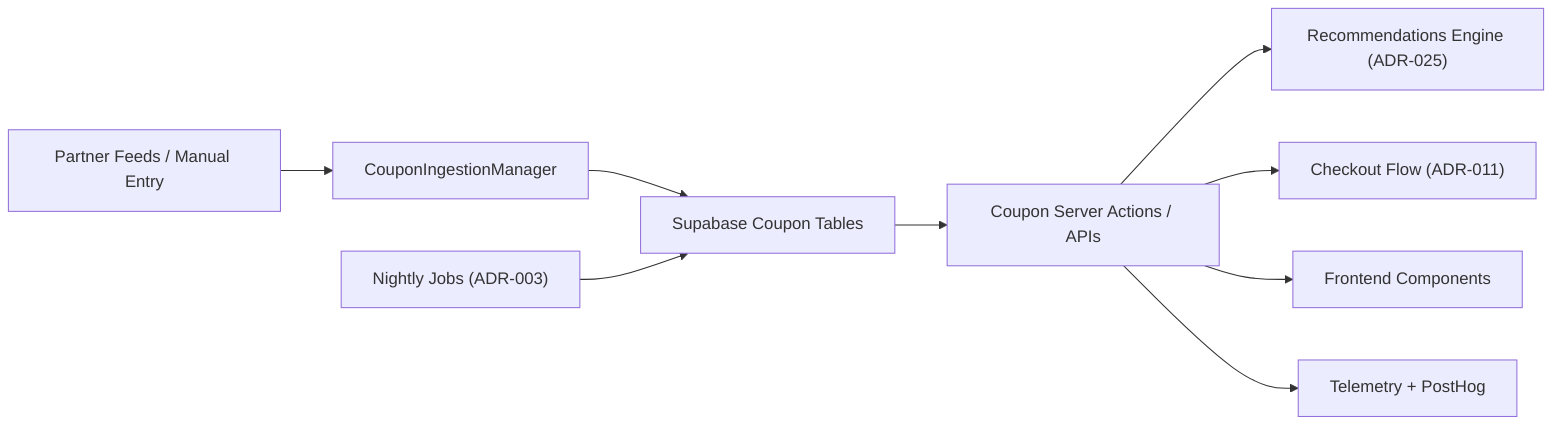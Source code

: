 flowchart LR
    PartnerFeeds["Partner Feeds / Manual Entry"] --> CouponIngestion["CouponIngestionManager"]
    CouponIngestion --> SupabaseCoupons["Supabase Coupon Tables"]
    BackgroundJobs["Nightly Jobs (ADR-003)"] --> SupabaseCoupons
    SupabaseCoupons --> CouponAPI["Coupon Server Actions / APIs"]
    CouponAPI --> Recommendations["Recommendations Engine (ADR-025)"]
    CouponAPI --> Checkout["Checkout Flow (ADR-011)"]
    CouponAPI --> UI["Frontend Components"]
    CouponAPI --> Analytics["Telemetry + PostHog"]